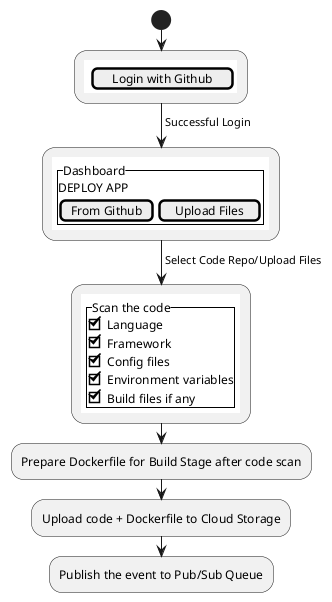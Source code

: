 @startuml
start
:{{\nsalt\n{[Login with Github]\n}\n}};
-> Successful Login;
:{{\nsalt\n{^"Dashboard"\n\n DEPLOY APP\n\n[From Github]|[Upload Files]\n}\n}};
-> Select Code Repo/Upload Files;
:{{\nsalt\n{^"Scan the code"\n[X]Language\n[X]Framework\n[X]Config files\n[X]Environment variables\n[X]Build files if any}\n}};
:Prepare Dockerfile for Build Stage after code scan;
:Upload code + Dockerfile to Cloud Storage;
:Publish the event to Pub/Sub Queue;
@enduml
